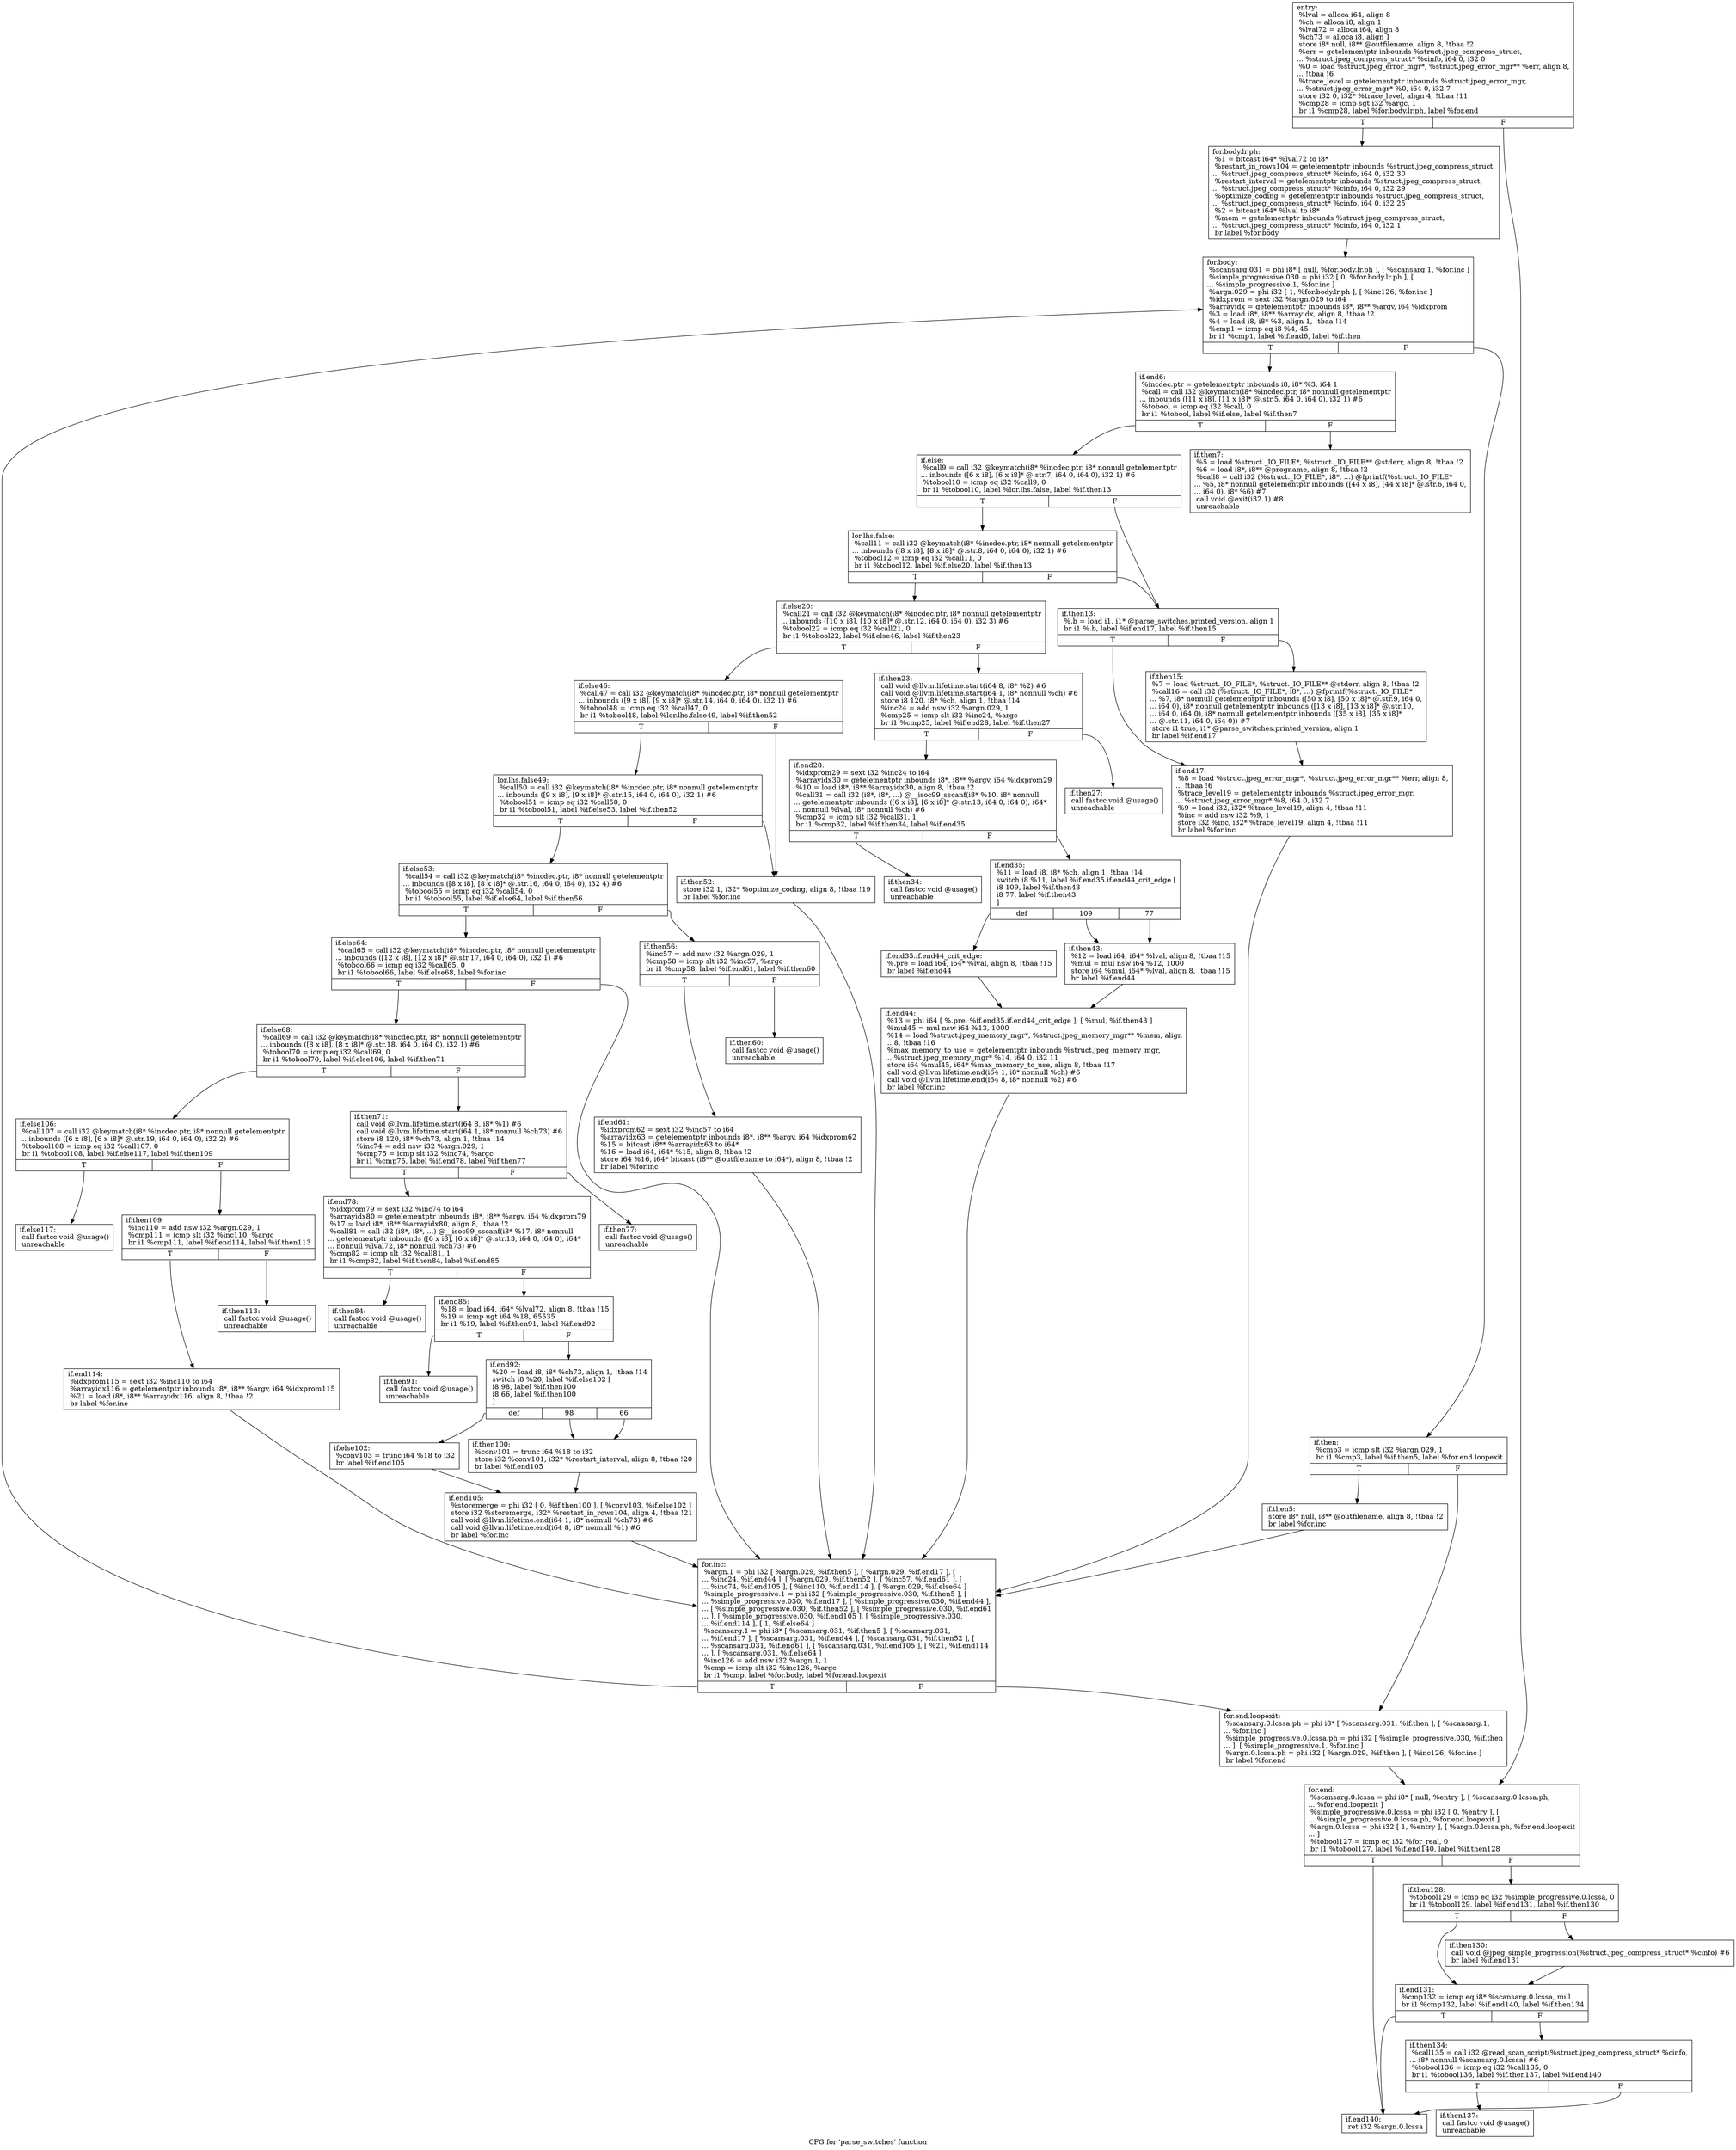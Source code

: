 digraph "CFG for 'parse_switches' function" {
	label="CFG for 'parse_switches' function";

	Node0x529f700 [shape=record,label="{entry:\l  %lval = alloca i64, align 8\l  %ch = alloca i8, align 1\l  %lval72 = alloca i64, align 8\l  %ch73 = alloca i8, align 1\l  store i8* null, i8** @outfilename, align 8, !tbaa !2\l  %err = getelementptr inbounds %struct.jpeg_compress_struct,\l... %struct.jpeg_compress_struct* %cinfo, i64 0, i32 0\l  %0 = load %struct.jpeg_error_mgr*, %struct.jpeg_error_mgr** %err, align 8,\l... !tbaa !6\l  %trace_level = getelementptr inbounds %struct.jpeg_error_mgr,\l... %struct.jpeg_error_mgr* %0, i64 0, i32 7\l  store i32 0, i32* %trace_level, align 4, !tbaa !11\l  %cmp28 = icmp sgt i32 %argc, 1\l  br i1 %cmp28, label %for.body.lr.ph, label %for.end\l|{<s0>T|<s1>F}}"];
	Node0x529f700:s0 -> Node0x5295810;
	Node0x529f700:s1 -> Node0x529f5e0;
	Node0x5295810 [shape=record,label="{for.body.lr.ph:                                   \l  %1 = bitcast i64* %lval72 to i8*\l  %restart_in_rows104 = getelementptr inbounds %struct.jpeg_compress_struct,\l... %struct.jpeg_compress_struct* %cinfo, i64 0, i32 30\l  %restart_interval = getelementptr inbounds %struct.jpeg_compress_struct,\l... %struct.jpeg_compress_struct* %cinfo, i64 0, i32 29\l  %optimize_coding = getelementptr inbounds %struct.jpeg_compress_struct,\l... %struct.jpeg_compress_struct* %cinfo, i64 0, i32 25\l  %2 = bitcast i64* %lval to i8*\l  %mem = getelementptr inbounds %struct.jpeg_compress_struct,\l... %struct.jpeg_compress_struct* %cinfo, i64 0, i32 1\l  br label %for.body\l}"];
	Node0x5295810 -> Node0x52a0930;
	Node0x52a0930 [shape=record,label="{for.body:                                         \l  %scansarg.031 = phi i8* [ null, %for.body.lr.ph ], [ %scansarg.1, %for.inc ]\l  %simple_progressive.030 = phi i32 [ 0, %for.body.lr.ph ], [\l... %simple_progressive.1, %for.inc ]\l  %argn.029 = phi i32 [ 1, %for.body.lr.ph ], [ %inc126, %for.inc ]\l  %idxprom = sext i32 %argn.029 to i64\l  %arrayidx = getelementptr inbounds i8*, i8** %argv, i64 %idxprom\l  %3 = load i8*, i8** %arrayidx, align 8, !tbaa !2\l  %4 = load i8, i8* %3, align 1, !tbaa !14\l  %cmp1 = icmp eq i8 %4, 45\l  br i1 %cmp1, label %if.end6, label %if.then\l|{<s0>T|<s1>F}}"];
	Node0x52a0930:s0 -> Node0x52a1ac0;
	Node0x52a0930:s1 -> Node0x52a1b70;
	Node0x52a1b70 [shape=record,label="{if.then:                                          \l  %cmp3 = icmp slt i32 %argn.029, 1\l  br i1 %cmp3, label %if.then5, label %for.end.loopexit\l|{<s0>T|<s1>F}}"];
	Node0x52a1b70:s0 -> Node0x52a1d70;
	Node0x52a1b70:s1 -> Node0x52a1dc0;
	Node0x52a1d70 [shape=record,label="{if.then5:                                         \l  store i8* null, i8** @outfilename, align 8, !tbaa !2\l  br label %for.inc\l}"];
	Node0x52a1d70 -> Node0x52a0a80;
	Node0x52a1ac0 [shape=record,label="{if.end6:                                          \l  %incdec.ptr = getelementptr inbounds i8, i8* %3, i64 1\l  %call = call i32 @keymatch(i8* %incdec.ptr, i8* nonnull getelementptr\l... inbounds ([11 x i8], [11 x i8]* @.str.5, i64 0, i64 0), i32 1) #6\l  %tobool = icmp eq i32 %call, 0\l  br i1 %tobool, label %if.else, label %if.then7\l|{<s0>T|<s1>F}}"];
	Node0x52a1ac0:s0 -> Node0x52a2430;
	Node0x52a1ac0:s1 -> Node0x52a2500;
	Node0x52a2500 [shape=record,label="{if.then7:                                         \l  %5 = load %struct._IO_FILE*, %struct._IO_FILE** @stderr, align 8, !tbaa !2\l  %6 = load i8*, i8** @progname, align 8, !tbaa !2\l  %call8 = call i32 (%struct._IO_FILE*, i8*, ...) @fprintf(%struct._IO_FILE*\l... %5, i8* nonnull getelementptr inbounds ([44 x i8], [44 x i8]* @.str.6, i64 0,\l... i64 0), i8* %6) #7\l  call void @exit(i32 1) #8\l  unreachable\l}"];
	Node0x52a2430 [shape=record,label="{if.else:                                          \l  %call9 = call i32 @keymatch(i8* %incdec.ptr, i8* nonnull getelementptr\l... inbounds ([6 x i8], [6 x i8]* @.str.7, i64 0, i64 0), i32 1) #6\l  %tobool10 = icmp eq i32 %call9, 0\l  br i1 %tobool10, label %lor.lhs.false, label %if.then13\l|{<s0>T|<s1>F}}"];
	Node0x52a2430:s0 -> Node0x52a2c90;
	Node0x52a2430:s1 -> Node0x52a2d10;
	Node0x52a2c90 [shape=record,label="{lor.lhs.false:                                    \l  %call11 = call i32 @keymatch(i8* %incdec.ptr, i8* nonnull getelementptr\l... inbounds ([8 x i8], [8 x i8]* @.str.8, i64 0, i64 0), i32 1) #6\l  %tobool12 = icmp eq i32 %call11, 0\l  br i1 %tobool12, label %if.else20, label %if.then13\l|{<s0>T|<s1>F}}"];
	Node0x52a2c90:s0 -> Node0x52a3100;
	Node0x52a2c90:s1 -> Node0x52a2d10;
	Node0x52a2d10 [shape=record,label="{if.then13:                                        \l  %.b = load i1, i1* @parse_switches.printed_version, align 1\l  br i1 %.b, label %if.end17, label %if.then15\l|{<s0>T|<s1>F}}"];
	Node0x52a2d10:s0 -> Node0x52a3240;
	Node0x52a2d10:s1 -> Node0x52a32f0;
	Node0x52a32f0 [shape=record,label="{if.then15:                                        \l  %7 = load %struct._IO_FILE*, %struct._IO_FILE** @stderr, align 8, !tbaa !2\l  %call16 = call i32 (%struct._IO_FILE*, i8*, ...) @fprintf(%struct._IO_FILE*\l... %7, i8* nonnull getelementptr inbounds ([50 x i8], [50 x i8]* @.str.9, i64 0,\l... i64 0), i8* nonnull getelementptr inbounds ([13 x i8], [13 x i8]* @.str.10,\l... i64 0, i64 0), i8* nonnull getelementptr inbounds ([35 x i8], [35 x i8]*\l... @.str.11, i64 0, i64 0)) #7\l  store i1 true, i1* @parse_switches.printed_version, align 1\l  br label %if.end17\l}"];
	Node0x52a32f0 -> Node0x52a3240;
	Node0x52a3240 [shape=record,label="{if.end17:                                         \l  %8 = load %struct.jpeg_error_mgr*, %struct.jpeg_error_mgr** %err, align 8,\l... !tbaa !6\l  %trace_level19 = getelementptr inbounds %struct.jpeg_error_mgr,\l... %struct.jpeg_error_mgr* %8, i64 0, i32 7\l  %9 = load i32, i32* %trace_level19, align 4, !tbaa !11\l  %inc = add nsw i32 %9, 1\l  store i32 %inc, i32* %trace_level19, align 4, !tbaa !11\l  br label %for.inc\l}"];
	Node0x52a3240 -> Node0x52a0a80;
	Node0x52a3100 [shape=record,label="{if.else20:                                        \l  %call21 = call i32 @keymatch(i8* %incdec.ptr, i8* nonnull getelementptr\l... inbounds ([10 x i8], [10 x i8]* @.str.12, i64 0, i64 0), i32 3) #6\l  %tobool22 = icmp eq i32 %call21, 0\l  br i1 %tobool22, label %if.else46, label %if.then23\l|{<s0>T|<s1>F}}"];
	Node0x52a3100:s0 -> Node0x52a41f0;
	Node0x52a3100:s1 -> Node0x52a4270;
	Node0x52a4270 [shape=record,label="{if.then23:                                        \l  call void @llvm.lifetime.start(i64 8, i8* %2) #6\l  call void @llvm.lifetime.start(i64 1, i8* nonnull %ch) #6\l  store i8 120, i8* %ch, align 1, !tbaa !14\l  %inc24 = add nsw i32 %argn.029, 1\l  %cmp25 = icmp slt i32 %inc24, %argc\l  br i1 %cmp25, label %if.end28, label %if.then27\l|{<s0>T|<s1>F}}"];
	Node0x52a4270:s0 -> Node0x52a4810;
	Node0x52a4270:s1 -> Node0x52a4860;
	Node0x52a4860 [shape=record,label="{if.then27:                                        \l  call fastcc void @usage()\l  unreachable\l}"];
	Node0x52a4810 [shape=record,label="{if.end28:                                         \l  %idxprom29 = sext i32 %inc24 to i64\l  %arrayidx30 = getelementptr inbounds i8*, i8** %argv, i64 %idxprom29\l  %10 = load i8*, i8** %arrayidx30, align 8, !tbaa !2\l  %call31 = call i32 (i8*, i8*, ...) @__isoc99_sscanf(i8* %10, i8* nonnull\l... getelementptr inbounds ([6 x i8], [6 x i8]* @.str.13, i64 0, i64 0), i64*\l... nonnull %lval, i8* nonnull %ch) #6\l  %cmp32 = icmp slt i32 %call31, 1\l  br i1 %cmp32, label %if.then34, label %if.end35\l|{<s0>T|<s1>F}}"];
	Node0x52a4810:s0 -> Node0x529ae70;
	Node0x52a4810:s1 -> Node0x529af50;
	Node0x529ae70 [shape=record,label="{if.then34:                                        \l  call fastcc void @usage()\l  unreachable\l}"];
	Node0x529af50 [shape=record,label="{if.end35:                                         \l  %11 = load i8, i8* %ch, align 1, !tbaa !14\l  switch i8 %11, label %if.end35.if.end44_crit_edge [\l    i8 109, label %if.then43\l    i8 77, label %if.then43\l  ]\l|{<s0>def|<s1>109|<s2>77}}"];
	Node0x529af50:s0 -> Node0x529b200;
	Node0x529af50:s1 -> Node0x529b300;
	Node0x529af50:s2 -> Node0x529b300;
	Node0x529b200 [shape=record,label="{if.end35.if.end44_crit_edge:                      \l  %.pre = load i64, i64* %lval, align 8, !tbaa !15\l  br label %if.end44\l}"];
	Node0x529b200 -> Node0x529b670;
	Node0x529b300 [shape=record,label="{if.then43:                                        \l  %12 = load i64, i64* %lval, align 8, !tbaa !15\l  %mul = mul nsw i64 %12, 1000\l  store i64 %mul, i64* %lval, align 8, !tbaa !15\l  br label %if.end44\l}"];
	Node0x529b300 -> Node0x529b670;
	Node0x529b670 [shape=record,label="{if.end44:                                         \l  %13 = phi i64 [ %.pre, %if.end35.if.end44_crit_edge ], [ %mul, %if.then43 ]\l  %mul45 = mul nsw i64 %13, 1000\l  %14 = load %struct.jpeg_memory_mgr*, %struct.jpeg_memory_mgr** %mem, align\l... 8, !tbaa !16\l  %max_memory_to_use = getelementptr inbounds %struct.jpeg_memory_mgr,\l... %struct.jpeg_memory_mgr* %14, i64 0, i32 11\l  store i64 %mul45, i64* %max_memory_to_use, align 8, !tbaa !17\l  call void @llvm.lifetime.end(i64 1, i8* nonnull %ch) #6\l  call void @llvm.lifetime.end(i64 8, i8* nonnull %2) #6\l  br label %for.inc\l}"];
	Node0x529b670 -> Node0x52a0a80;
	Node0x52a41f0 [shape=record,label="{if.else46:                                        \l  %call47 = call i32 @keymatch(i8* %incdec.ptr, i8* nonnull getelementptr\l... inbounds ([9 x i8], [9 x i8]* @.str.14, i64 0, i64 0), i32 1) #6\l  %tobool48 = icmp eq i32 %call47, 0\l  br i1 %tobool48, label %lor.lhs.false49, label %if.then52\l|{<s0>T|<s1>F}}"];
	Node0x52a41f0:s0 -> Node0x52a8020;
	Node0x52a41f0:s1 -> Node0x52a8070;
	Node0x52a8020 [shape=record,label="{lor.lhs.false49:                                  \l  %call50 = call i32 @keymatch(i8* %incdec.ptr, i8* nonnull getelementptr\l... inbounds ([9 x i8], [9 x i8]* @.str.15, i64 0, i64 0), i32 1) #6\l  %tobool51 = icmp eq i32 %call50, 0\l  br i1 %tobool51, label %if.else53, label %if.then52\l|{<s0>T|<s1>F}}"];
	Node0x52a8020:s0 -> Node0x52a8460;
	Node0x52a8020:s1 -> Node0x52a8070;
	Node0x52a8070 [shape=record,label="{if.then52:                                        \l  store i32 1, i32* %optimize_coding, align 8, !tbaa !19\l  br label %for.inc\l}"];
	Node0x52a8070 -> Node0x52a0a80;
	Node0x52a8460 [shape=record,label="{if.else53:                                        \l  %call54 = call i32 @keymatch(i8* %incdec.ptr, i8* nonnull getelementptr\l... inbounds ([8 x i8], [8 x i8]* @.str.16, i64 0, i64 0), i32 4) #6\l  %tobool55 = icmp eq i32 %call54, 0\l  br i1 %tobool55, label %if.else64, label %if.then56\l|{<s0>T|<s1>F}}"];
	Node0x52a8460:s0 -> Node0x52a89e0;
	Node0x52a8460:s1 -> Node0x52a8a60;
	Node0x52a8a60 [shape=record,label="{if.then56:                                        \l  %inc57 = add nsw i32 %argn.029, 1\l  %cmp58 = icmp slt i32 %inc57, %argc\l  br i1 %cmp58, label %if.end61, label %if.then60\l|{<s0>T|<s1>F}}"];
	Node0x52a8a60:s0 -> Node0x52a8cf0;
	Node0x52a8a60:s1 -> Node0x52a8d70;
	Node0x52a8d70 [shape=record,label="{if.then60:                                        \l  call fastcc void @usage()\l  unreachable\l}"];
	Node0x52a8cf0 [shape=record,label="{if.end61:                                         \l  %idxprom62 = sext i32 %inc57 to i64\l  %arrayidx63 = getelementptr inbounds i8*, i8** %argv, i64 %idxprom62\l  %15 = bitcast i8** %arrayidx63 to i64*\l  %16 = load i64, i64* %15, align 8, !tbaa !2\l  store i64 %16, i64* bitcast (i8** @outfilename to i64*), align 8, !tbaa !2\l  br label %for.inc\l}"];
	Node0x52a8cf0 -> Node0x52a0a80;
	Node0x52a89e0 [shape=record,label="{if.else64:                                        \l  %call65 = call i32 @keymatch(i8* %incdec.ptr, i8* nonnull getelementptr\l... inbounds ([12 x i8], [12 x i8]* @.str.17, i64 0, i64 0), i32 1) #6\l  %tobool66 = icmp eq i32 %call65, 0\l  br i1 %tobool66, label %if.else68, label %for.inc\l|{<s0>T|<s1>F}}"];
	Node0x52a89e0:s0 -> Node0x5292e10;
	Node0x52a89e0:s1 -> Node0x52a0a80;
	Node0x5292e10 [shape=record,label="{if.else68:                                        \l  %call69 = call i32 @keymatch(i8* %incdec.ptr, i8* nonnull getelementptr\l... inbounds ([8 x i8], [8 x i8]* @.str.18, i64 0, i64 0), i32 1) #6\l  %tobool70 = icmp eq i32 %call69, 0\l  br i1 %tobool70, label %if.else106, label %if.then71\l|{<s0>T|<s1>F}}"];
	Node0x5292e10:s0 -> Node0x52931a0;
	Node0x5292e10:s1 -> Node0x5293220;
	Node0x5293220 [shape=record,label="{if.then71:                                        \l  call void @llvm.lifetime.start(i64 8, i8* %1) #6\l  call void @llvm.lifetime.start(i64 1, i8* nonnull %ch73) #6\l  store i8 120, i8* %ch73, align 1, !tbaa !14\l  %inc74 = add nsw i32 %argn.029, 1\l  %cmp75 = icmp slt i32 %inc74, %argc\l  br i1 %cmp75, label %if.end78, label %if.then77\l|{<s0>T|<s1>F}}"];
	Node0x5293220:s0 -> Node0x52932a0;
	Node0x5293220:s1 -> Node0x52937e0;
	Node0x52937e0 [shape=record,label="{if.then77:                                        \l  call fastcc void @usage()\l  unreachable\l}"];
	Node0x52932a0 [shape=record,label="{if.end78:                                         \l  %idxprom79 = sext i32 %inc74 to i64\l  %arrayidx80 = getelementptr inbounds i8*, i8** %argv, i64 %idxprom79\l  %17 = load i8*, i8** %arrayidx80, align 8, !tbaa !2\l  %call81 = call i32 (i8*, i8*, ...) @__isoc99_sscanf(i8* %17, i8* nonnull\l... getelementptr inbounds ([6 x i8], [6 x i8]* @.str.13, i64 0, i64 0), i64*\l... nonnull %lval72, i8* nonnull %ch73) #6\l  %cmp82 = icmp slt i32 %call81, 1\l  br i1 %cmp82, label %if.then84, label %if.end85\l|{<s0>T|<s1>F}}"];
	Node0x52932a0:s0 -> Node0x52a3db0;
	Node0x52932a0:s1 -> Node0x52a3e90;
	Node0x52a3db0 [shape=record,label="{if.then84:                                        \l  call fastcc void @usage()\l  unreachable\l}"];
	Node0x52a3e90 [shape=record,label="{if.end85:                                         \l  %18 = load i64, i64* %lval72, align 8, !tbaa !15\l  %19 = icmp ugt i64 %18, 65535\l  br i1 %19, label %if.then91, label %if.end92\l|{<s0>T|<s1>F}}"];
	Node0x52a3e90:s0 -> Node0x52abef0;
	Node0x52a3e90:s1 -> Node0x52abf70;
	Node0x52abef0 [shape=record,label="{if.then91:                                        \l  call fastcc void @usage()\l  unreachable\l}"];
	Node0x52abf70 [shape=record,label="{if.end92:                                         \l  %20 = load i8, i8* %ch73, align 1, !tbaa !14\l  switch i8 %20, label %if.else102 [\l    i8 98, label %if.then100\l    i8 66, label %if.then100\l  ]\l|{<s0>def|<s1>98|<s2>66}}"];
	Node0x52abf70:s0 -> Node0x52ac1f0;
	Node0x52abf70:s1 -> Node0x52ac2b0;
	Node0x52abf70:s2 -> Node0x52ac2b0;
	Node0x52ac2b0 [shape=record,label="{if.then100:                                       \l  %conv101 = trunc i64 %18 to i32\l  store i32 %conv101, i32* %restart_interval, align 8, !tbaa !20\l  br label %if.end105\l}"];
	Node0x52ac2b0 -> Node0x52ac6d0;
	Node0x52ac1f0 [shape=record,label="{if.else102:                                       \l  %conv103 = trunc i64 %18 to i32\l  br label %if.end105\l}"];
	Node0x52ac1f0 -> Node0x52ac6d0;
	Node0x52ac6d0 [shape=record,label="{if.end105:                                        \l  %storemerge = phi i32 [ 0, %if.then100 ], [ %conv103, %if.else102 ]\l  store i32 %storemerge, i32* %restart_in_rows104, align 4, !tbaa !21\l  call void @llvm.lifetime.end(i64 1, i8* nonnull %ch73) #6\l  call void @llvm.lifetime.end(i64 8, i8* nonnull %1) #6\l  br label %for.inc\l}"];
	Node0x52ac6d0 -> Node0x52a0a80;
	Node0x52931a0 [shape=record,label="{if.else106:                                       \l  %call107 = call i32 @keymatch(i8* %incdec.ptr, i8* nonnull getelementptr\l... inbounds ([6 x i8], [6 x i8]* @.str.19, i64 0, i64 0), i32 2) #6\l  %tobool108 = icmp eq i32 %call107, 0\l  br i1 %tobool108, label %if.else117, label %if.then109\l|{<s0>T|<s1>F}}"];
	Node0x52931a0:s0 -> Node0x52acfb0;
	Node0x52931a0:s1 -> Node0x52ad030;
	Node0x52ad030 [shape=record,label="{if.then109:                                       \l  %inc110 = add nsw i32 %argn.029, 1\l  %cmp111 = icmp slt i32 %inc110, %argc\l  br i1 %cmp111, label %if.end114, label %if.then113\l|{<s0>T|<s1>F}}"];
	Node0x52ad030:s0 -> Node0x52ad2c0;
	Node0x52ad030:s1 -> Node0x52ad340;
	Node0x52ad340 [shape=record,label="{if.then113:                                       \l  call fastcc void @usage()\l  unreachable\l}"];
	Node0x52ad2c0 [shape=record,label="{if.end114:                                        \l  %idxprom115 = sext i32 %inc110 to i64\l  %arrayidx116 = getelementptr inbounds i8*, i8** %argv, i64 %idxprom115\l  %21 = load i8*, i8** %arrayidx116, align 8, !tbaa !2\l  br label %for.inc\l}"];
	Node0x52ad2c0 -> Node0x52a0a80;
	Node0x52acfb0 [shape=record,label="{if.else117:                                       \l  call fastcc void @usage()\l  unreachable\l}"];
	Node0x52a0a80 [shape=record,label="{for.inc:                                          \l  %argn.1 = phi i32 [ %argn.029, %if.then5 ], [ %argn.029, %if.end17 ], [\l... %inc24, %if.end44 ], [ %argn.029, %if.then52 ], [ %inc57, %if.end61 ], [\l... %inc74, %if.end105 ], [ %inc110, %if.end114 ], [ %argn.029, %if.else64 ]\l  %simple_progressive.1 = phi i32 [ %simple_progressive.030, %if.then5 ], [\l... %simple_progressive.030, %if.end17 ], [ %simple_progressive.030, %if.end44 ],\l... [ %simple_progressive.030, %if.then52 ], [ %simple_progressive.030, %if.end61\l... ], [ %simple_progressive.030, %if.end105 ], [ %simple_progressive.030,\l... %if.end114 ], [ 1, %if.else64 ]\l  %scansarg.1 = phi i8* [ %scansarg.031, %if.then5 ], [ %scansarg.031,\l... %if.end17 ], [ %scansarg.031, %if.end44 ], [ %scansarg.031, %if.then52 ], [\l... %scansarg.031, %if.end61 ], [ %scansarg.031, %if.end105 ], [ %21, %if.end114\l... ], [ %scansarg.031, %if.else64 ]\l  %inc126 = add nsw i32 %argn.1, 1\l  %cmp = icmp slt i32 %inc126, %argc\l  br i1 %cmp, label %for.body, label %for.end.loopexit\l|{<s0>T|<s1>F}}"];
	Node0x52a0a80:s0 -> Node0x52a0930;
	Node0x52a0a80:s1 -> Node0x52a1dc0;
	Node0x52a1dc0 [shape=record,label="{for.end.loopexit:                                 \l  %scansarg.0.lcssa.ph = phi i8* [ %scansarg.031, %if.then ], [ %scansarg.1,\l... %for.inc ]\l  %simple_progressive.0.lcssa.ph = phi i32 [ %simple_progressive.030, %if.then\l... ], [ %simple_progressive.1, %for.inc ]\l  %argn.0.lcssa.ph = phi i32 [ %argn.029, %if.then ], [ %inc126, %for.inc ]\l  br label %for.end\l}"];
	Node0x52a1dc0 -> Node0x529f5e0;
	Node0x529f5e0 [shape=record,label="{for.end:                                          \l  %scansarg.0.lcssa = phi i8* [ null, %entry ], [ %scansarg.0.lcssa.ph,\l... %for.end.loopexit ]\l  %simple_progressive.0.lcssa = phi i32 [ 0, %entry ], [\l... %simple_progressive.0.lcssa.ph, %for.end.loopexit ]\l  %argn.0.lcssa = phi i32 [ 1, %entry ], [ %argn.0.lcssa.ph, %for.end.loopexit\l... ]\l  %tobool127 = icmp eq i32 %for_real, 0\l  br i1 %tobool127, label %if.end140, label %if.then128\l|{<s0>T|<s1>F}}"];
	Node0x529f5e0:s0 -> Node0x52ae200;
	Node0x529f5e0:s1 -> Node0x52ae2e0;
	Node0x52ae2e0 [shape=record,label="{if.then128:                                       \l  %tobool129 = icmp eq i32 %simple_progressive.0.lcssa, 0\l  br i1 %tobool129, label %if.end131, label %if.then130\l|{<s0>T|<s1>F}}"];
	Node0x52ae2e0:s0 -> Node0x52ae4d0;
	Node0x52ae2e0:s1 -> Node0x52ae550;
	Node0x52ae550 [shape=record,label="{if.then130:                                       \l  call void @jpeg_simple_progression(%struct.jpeg_compress_struct* %cinfo) #6\l  br label %if.end131\l}"];
	Node0x52ae550 -> Node0x52ae4d0;
	Node0x52ae4d0 [shape=record,label="{if.end131:                                        \l  %cmp132 = icmp eq i8* %scansarg.0.lcssa, null\l  br i1 %cmp132, label %if.end140, label %if.then134\l|{<s0>T|<s1>F}}"];
	Node0x52ae4d0:s0 -> Node0x52ae200;
	Node0x52ae4d0:s1 -> Node0x52aea10;
	Node0x52aea10 [shape=record,label="{if.then134:                                       \l  %call135 = call i32 @read_scan_script(%struct.jpeg_compress_struct* %cinfo,\l... i8* nonnull %scansarg.0.lcssa) #6\l  %tobool136 = icmp eq i32 %call135, 0\l  br i1 %tobool136, label %if.then137, label %if.end140\l|{<s0>T|<s1>F}}"];
	Node0x52aea10:s0 -> Node0x52aee10;
	Node0x52aea10:s1 -> Node0x52ae200;
	Node0x52aee10 [shape=record,label="{if.then137:                                       \l  call fastcc void @usage()\l  unreachable\l}"];
	Node0x52ae200 [shape=record,label="{if.end140:                                        \l  ret i32 %argn.0.lcssa\l}"];
}
